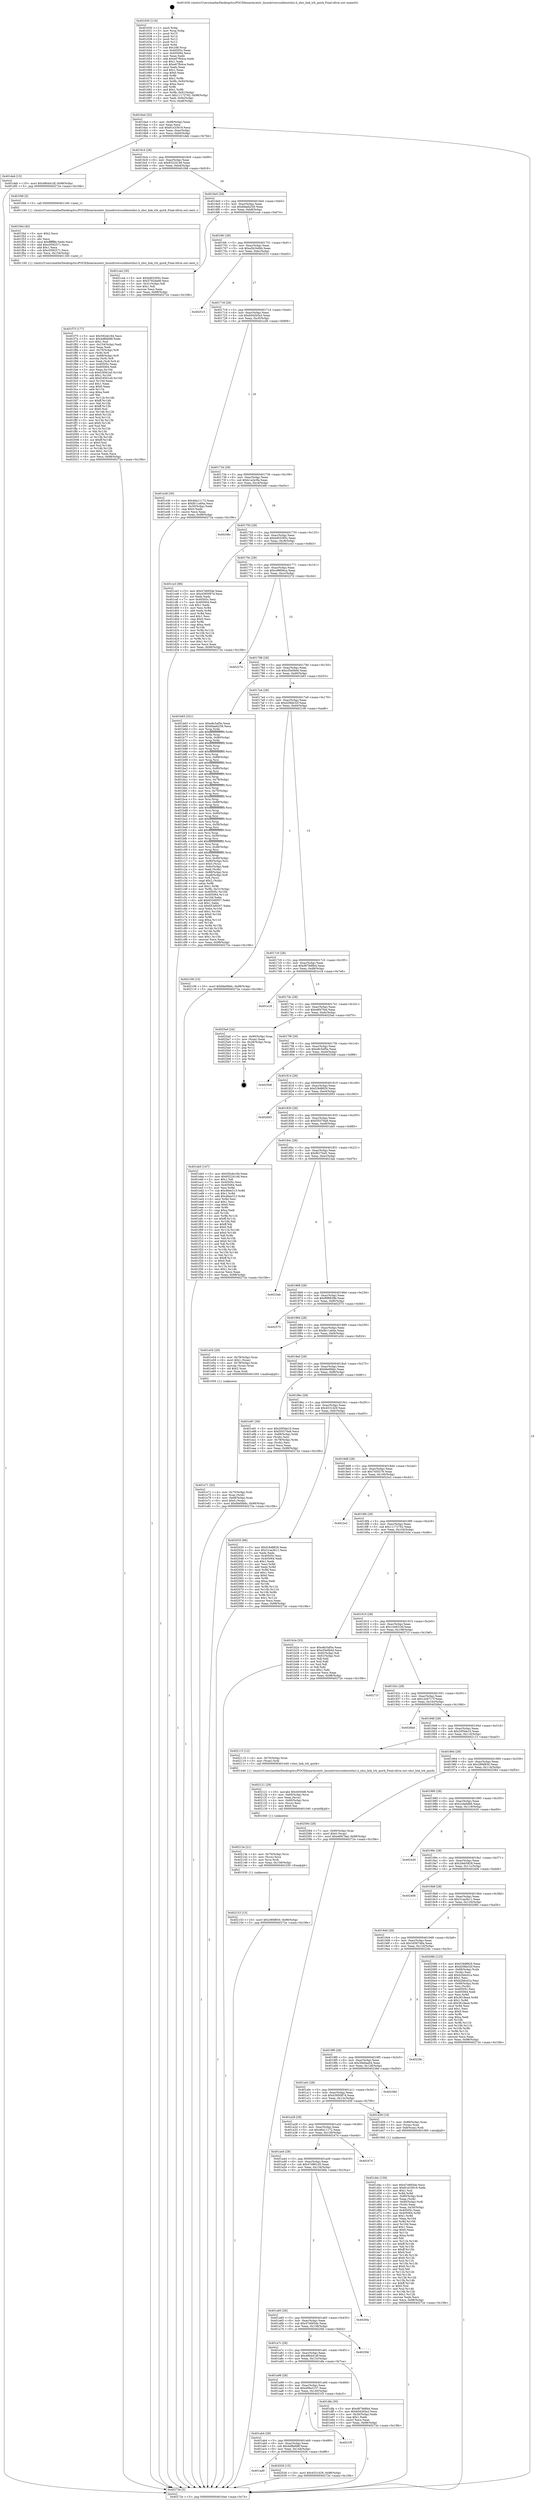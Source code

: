 digraph "0x401630" {
  label = "0x401630 (/mnt/c/Users/mathe/Desktop/tcc/POCII/binaries/extr_linuxdriversusbhostxhci.h_xhci_link_trb_quirk_Final-ollvm.out::main(0))"
  labelloc = "t"
  node[shape=record]

  Entry [label="",width=0.3,height=0.3,shape=circle,fillcolor=black,style=filled]
  "0x4016a4" [label="{
     0x4016a4 [32]\l
     | [instrs]\l
     &nbsp;&nbsp;0x4016a4 \<+6\>: mov -0x98(%rbp),%eax\l
     &nbsp;&nbsp;0x4016aa \<+2\>: mov %eax,%ecx\l
     &nbsp;&nbsp;0x4016ac \<+6\>: sub $0x81e33919,%ecx\l
     &nbsp;&nbsp;0x4016b2 \<+6\>: mov %eax,-0xac(%rbp)\l
     &nbsp;&nbsp;0x4016b8 \<+6\>: mov %ecx,-0xb0(%rbp)\l
     &nbsp;&nbsp;0x4016be \<+6\>: je 0000000000401deb \<main+0x7bb\>\l
  }"]
  "0x401deb" [label="{
     0x401deb [15]\l
     | [instrs]\l
     &nbsp;&nbsp;0x401deb \<+10\>: movl $0x486441df,-0x98(%rbp)\l
     &nbsp;&nbsp;0x401df5 \<+5\>: jmp 000000000040272e \<main+0x10fe\>\l
  }"]
  "0x4016c4" [label="{
     0x4016c4 [28]\l
     | [instrs]\l
     &nbsp;&nbsp;0x4016c4 \<+5\>: jmp 00000000004016c9 \<main+0x99\>\l
     &nbsp;&nbsp;0x4016c9 \<+6\>: mov -0xac(%rbp),%eax\l
     &nbsp;&nbsp;0x4016cf \<+5\>: sub $0x83224148,%eax\l
     &nbsp;&nbsp;0x4016d4 \<+6\>: mov %eax,-0xb4(%rbp)\l
     &nbsp;&nbsp;0x4016da \<+6\>: je 0000000000401f48 \<main+0x918\>\l
  }"]
  Exit [label="",width=0.3,height=0.3,shape=circle,fillcolor=black,style=filled,peripheries=2]
  "0x401f48" [label="{
     0x401f48 [5]\l
     | [instrs]\l
     &nbsp;&nbsp;0x401f48 \<+5\>: call 0000000000401160 \<next_i\>\l
     | [calls]\l
     &nbsp;&nbsp;0x401160 \{1\} (/mnt/c/Users/mathe/Desktop/tcc/POCII/binaries/extr_linuxdriversusbhostxhci.h_xhci_link_trb_quirk_Final-ollvm.out::next_i)\l
  }"]
  "0x4016e0" [label="{
     0x4016e0 [28]\l
     | [instrs]\l
     &nbsp;&nbsp;0x4016e0 \<+5\>: jmp 00000000004016e5 \<main+0xb5\>\l
     &nbsp;&nbsp;0x4016e5 \<+6\>: mov -0xac(%rbp),%eax\l
     &nbsp;&nbsp;0x4016eb \<+5\>: sub $0x8daeb258,%eax\l
     &nbsp;&nbsp;0x4016f0 \<+6\>: mov %eax,-0xb8(%rbp)\l
     &nbsp;&nbsp;0x4016f6 \<+6\>: je 0000000000401ca4 \<main+0x674\>\l
  }"]
  "0x402153" [label="{
     0x402153 [15]\l
     | [instrs]\l
     &nbsp;&nbsp;0x402153 \<+10\>: movl $0x29f4f650,-0x98(%rbp)\l
     &nbsp;&nbsp;0x40215d \<+5\>: jmp 000000000040272e \<main+0x10fe\>\l
  }"]
  "0x401ca4" [label="{
     0x401ca4 [30]\l
     | [instrs]\l
     &nbsp;&nbsp;0x401ca4 \<+5\>: mov $0xbd03285c,%eax\l
     &nbsp;&nbsp;0x401ca9 \<+5\>: mov $0x5792da68,%ecx\l
     &nbsp;&nbsp;0x401cae \<+3\>: mov -0x31(%rbp),%dl\l
     &nbsp;&nbsp;0x401cb1 \<+3\>: test $0x1,%dl\l
     &nbsp;&nbsp;0x401cb4 \<+3\>: cmovne %ecx,%eax\l
     &nbsp;&nbsp;0x401cb7 \<+6\>: mov %eax,-0x98(%rbp)\l
     &nbsp;&nbsp;0x401cbd \<+5\>: jmp 000000000040272e \<main+0x10fe\>\l
  }"]
  "0x4016fc" [label="{
     0x4016fc [28]\l
     | [instrs]\l
     &nbsp;&nbsp;0x4016fc \<+5\>: jmp 0000000000401701 \<main+0xd1\>\l
     &nbsp;&nbsp;0x401701 \<+6\>: mov -0xac(%rbp),%eax\l
     &nbsp;&nbsp;0x401707 \<+5\>: sub $0xa5b34484,%eax\l
     &nbsp;&nbsp;0x40170c \<+6\>: mov %eax,-0xbc(%rbp)\l
     &nbsp;&nbsp;0x401712 \<+6\>: je 0000000000402515 \<main+0xee5\>\l
  }"]
  "0x40213e" [label="{
     0x40213e [21]\l
     | [instrs]\l
     &nbsp;&nbsp;0x40213e \<+4\>: mov -0x70(%rbp),%rcx\l
     &nbsp;&nbsp;0x402142 \<+3\>: mov (%rcx),%rcx\l
     &nbsp;&nbsp;0x402145 \<+3\>: mov %rcx,%rdi\l
     &nbsp;&nbsp;0x402148 \<+6\>: mov %eax,-0x158(%rbp)\l
     &nbsp;&nbsp;0x40214e \<+5\>: call 0000000000401030 \<free@plt\>\l
     | [calls]\l
     &nbsp;&nbsp;0x401030 \{1\} (unknown)\l
  }"]
  "0x402515" [label="{
     0x402515\l
  }", style=dashed]
  "0x401718" [label="{
     0x401718 [28]\l
     | [instrs]\l
     &nbsp;&nbsp;0x401718 \<+5\>: jmp 000000000040171d \<main+0xed\>\l
     &nbsp;&nbsp;0x40171d \<+6\>: mov -0xac(%rbp),%eax\l
     &nbsp;&nbsp;0x401723 \<+5\>: sub $0xb042b5a3,%eax\l
     &nbsp;&nbsp;0x401728 \<+6\>: mov %eax,-0xc0(%rbp)\l
     &nbsp;&nbsp;0x40172e \<+6\>: je 0000000000401e36 \<main+0x806\>\l
  }"]
  "0x402121" [label="{
     0x402121 [29]\l
     | [instrs]\l
     &nbsp;&nbsp;0x402121 \<+10\>: movabs $0x4030d6,%rdi\l
     &nbsp;&nbsp;0x40212b \<+4\>: mov -0x60(%rbp),%rcx\l
     &nbsp;&nbsp;0x40212f \<+2\>: mov %eax,(%rcx)\l
     &nbsp;&nbsp;0x402131 \<+4\>: mov -0x60(%rbp),%rcx\l
     &nbsp;&nbsp;0x402135 \<+2\>: mov (%rcx),%esi\l
     &nbsp;&nbsp;0x402137 \<+2\>: mov $0x0,%al\l
     &nbsp;&nbsp;0x402139 \<+5\>: call 0000000000401040 \<printf@plt\>\l
     | [calls]\l
     &nbsp;&nbsp;0x401040 \{1\} (unknown)\l
  }"]
  "0x401e36" [label="{
     0x401e36 [30]\l
     | [instrs]\l
     &nbsp;&nbsp;0x401e36 \<+5\>: mov $0x46a11172,%eax\l
     &nbsp;&nbsp;0x401e3b \<+5\>: mov $0xfb11a64a,%ecx\l
     &nbsp;&nbsp;0x401e40 \<+3\>: mov -0x30(%rbp),%edx\l
     &nbsp;&nbsp;0x401e43 \<+3\>: cmp $0x0,%edx\l
     &nbsp;&nbsp;0x401e46 \<+3\>: cmove %ecx,%eax\l
     &nbsp;&nbsp;0x401e49 \<+6\>: mov %eax,-0x98(%rbp)\l
     &nbsp;&nbsp;0x401e4f \<+5\>: jmp 000000000040272e \<main+0x10fe\>\l
  }"]
  "0x401734" [label="{
     0x401734 [28]\l
     | [instrs]\l
     &nbsp;&nbsp;0x401734 \<+5\>: jmp 0000000000401739 \<main+0x109\>\l
     &nbsp;&nbsp;0x401739 \<+6\>: mov -0xac(%rbp),%eax\l
     &nbsp;&nbsp;0x40173f \<+5\>: sub $0xb1a2e3fa,%eax\l
     &nbsp;&nbsp;0x401744 \<+6\>: mov %eax,-0xc4(%rbp)\l
     &nbsp;&nbsp;0x40174a \<+6\>: je 000000000040248c \<main+0xe5c\>\l
  }"]
  "0x401ad0" [label="{
     0x401ad0\l
  }", style=dashed]
  "0x40248c" [label="{
     0x40248c\l
  }", style=dashed]
  "0x401750" [label="{
     0x401750 [28]\l
     | [instrs]\l
     &nbsp;&nbsp;0x401750 \<+5\>: jmp 0000000000401755 \<main+0x125\>\l
     &nbsp;&nbsp;0x401755 \<+6\>: mov -0xac(%rbp),%eax\l
     &nbsp;&nbsp;0x40175b \<+5\>: sub $0xbd03285c,%eax\l
     &nbsp;&nbsp;0x401760 \<+6\>: mov %eax,-0xc8(%rbp)\l
     &nbsp;&nbsp;0x401766 \<+6\>: je 0000000000401ce3 \<main+0x6b3\>\l
  }"]
  "0x402026" [label="{
     0x402026 [15]\l
     | [instrs]\l
     &nbsp;&nbsp;0x402026 \<+10\>: movl $0x4531d29,-0x98(%rbp)\l
     &nbsp;&nbsp;0x402030 \<+5\>: jmp 000000000040272e \<main+0x10fe\>\l
  }"]
  "0x401ce3" [label="{
     0x401ce3 [86]\l
     | [instrs]\l
     &nbsp;&nbsp;0x401ce3 \<+5\>: mov $0x47e665de,%eax\l
     &nbsp;&nbsp;0x401ce8 \<+5\>: mov $0x4395087d,%ecx\l
     &nbsp;&nbsp;0x401ced \<+2\>: xor %edx,%edx\l
     &nbsp;&nbsp;0x401cef \<+7\>: mov 0x40505c,%esi\l
     &nbsp;&nbsp;0x401cf6 \<+7\>: mov 0x405064,%edi\l
     &nbsp;&nbsp;0x401cfd \<+3\>: sub $0x1,%edx\l
     &nbsp;&nbsp;0x401d00 \<+3\>: mov %esi,%r8d\l
     &nbsp;&nbsp;0x401d03 \<+3\>: add %edx,%r8d\l
     &nbsp;&nbsp;0x401d06 \<+4\>: imul %r8d,%esi\l
     &nbsp;&nbsp;0x401d0a \<+3\>: and $0x1,%esi\l
     &nbsp;&nbsp;0x401d0d \<+3\>: cmp $0x0,%esi\l
     &nbsp;&nbsp;0x401d10 \<+4\>: sete %r9b\l
     &nbsp;&nbsp;0x401d14 \<+3\>: cmp $0xa,%edi\l
     &nbsp;&nbsp;0x401d17 \<+4\>: setl %r10b\l
     &nbsp;&nbsp;0x401d1b \<+3\>: mov %r9b,%r11b\l
     &nbsp;&nbsp;0x401d1e \<+3\>: and %r10b,%r11b\l
     &nbsp;&nbsp;0x401d21 \<+3\>: xor %r10b,%r9b\l
     &nbsp;&nbsp;0x401d24 \<+3\>: or %r9b,%r11b\l
     &nbsp;&nbsp;0x401d27 \<+4\>: test $0x1,%r11b\l
     &nbsp;&nbsp;0x401d2b \<+3\>: cmovne %ecx,%eax\l
     &nbsp;&nbsp;0x401d2e \<+6\>: mov %eax,-0x98(%rbp)\l
     &nbsp;&nbsp;0x401d34 \<+5\>: jmp 000000000040272e \<main+0x10fe\>\l
  }"]
  "0x40176c" [label="{
     0x40176c [28]\l
     | [instrs]\l
     &nbsp;&nbsp;0x40176c \<+5\>: jmp 0000000000401771 \<main+0x141\>\l
     &nbsp;&nbsp;0x401771 \<+6\>: mov -0xac(%rbp),%eax\l
     &nbsp;&nbsp;0x401777 \<+5\>: sub $0xcd9694ca,%eax\l
     &nbsp;&nbsp;0x40177c \<+6\>: mov %eax,-0xcc(%rbp)\l
     &nbsp;&nbsp;0x401782 \<+6\>: je 000000000040227d \<main+0xc4d\>\l
  }"]
  "0x401ab4" [label="{
     0x401ab4 [28]\l
     | [instrs]\l
     &nbsp;&nbsp;0x401ab4 \<+5\>: jmp 0000000000401ab9 \<main+0x489\>\l
     &nbsp;&nbsp;0x401ab9 \<+6\>: mov -0xac(%rbp),%eax\l
     &nbsp;&nbsp;0x401abf \<+5\>: sub $0x4d8bfd8f,%eax\l
     &nbsp;&nbsp;0x401ac4 \<+6\>: mov %eax,-0x144(%rbp)\l
     &nbsp;&nbsp;0x401aca \<+6\>: je 0000000000402026 \<main+0x9f6\>\l
  }"]
  "0x40227d" [label="{
     0x40227d\l
  }", style=dashed]
  "0x401788" [label="{
     0x401788 [28]\l
     | [instrs]\l
     &nbsp;&nbsp;0x401788 \<+5\>: jmp 000000000040178d \<main+0x15d\>\l
     &nbsp;&nbsp;0x40178d \<+6\>: mov -0xac(%rbp),%eax\l
     &nbsp;&nbsp;0x401793 \<+5\>: sub $0xcf3e0b0d,%eax\l
     &nbsp;&nbsp;0x401798 \<+6\>: mov %eax,-0xd0(%rbp)\l
     &nbsp;&nbsp;0x40179e \<+6\>: je 0000000000401b63 \<main+0x533\>\l
  }"]
  "0x4021f5" [label="{
     0x4021f5\l
  }", style=dashed]
  "0x401b63" [label="{
     0x401b63 [321]\l
     | [instrs]\l
     &nbsp;&nbsp;0x401b63 \<+5\>: mov $0xe8c5af5e,%eax\l
     &nbsp;&nbsp;0x401b68 \<+5\>: mov $0x8daeb258,%ecx\l
     &nbsp;&nbsp;0x401b6d \<+3\>: mov %rsp,%rdx\l
     &nbsp;&nbsp;0x401b70 \<+4\>: add $0xfffffffffffffff0,%rdx\l
     &nbsp;&nbsp;0x401b74 \<+3\>: mov %rdx,%rsp\l
     &nbsp;&nbsp;0x401b77 \<+7\>: mov %rdx,-0x90(%rbp)\l
     &nbsp;&nbsp;0x401b7e \<+3\>: mov %rsp,%rdx\l
     &nbsp;&nbsp;0x401b81 \<+4\>: add $0xfffffffffffffff0,%rdx\l
     &nbsp;&nbsp;0x401b85 \<+3\>: mov %rdx,%rsp\l
     &nbsp;&nbsp;0x401b88 \<+3\>: mov %rsp,%rsi\l
     &nbsp;&nbsp;0x401b8b \<+4\>: add $0xfffffffffffffff0,%rsi\l
     &nbsp;&nbsp;0x401b8f \<+3\>: mov %rsi,%rsp\l
     &nbsp;&nbsp;0x401b92 \<+7\>: mov %rsi,-0x88(%rbp)\l
     &nbsp;&nbsp;0x401b99 \<+3\>: mov %rsp,%rsi\l
     &nbsp;&nbsp;0x401b9c \<+4\>: add $0xfffffffffffffff0,%rsi\l
     &nbsp;&nbsp;0x401ba0 \<+3\>: mov %rsi,%rsp\l
     &nbsp;&nbsp;0x401ba3 \<+4\>: mov %rsi,-0x80(%rbp)\l
     &nbsp;&nbsp;0x401ba7 \<+3\>: mov %rsp,%rsi\l
     &nbsp;&nbsp;0x401baa \<+4\>: add $0xfffffffffffffff0,%rsi\l
     &nbsp;&nbsp;0x401bae \<+3\>: mov %rsi,%rsp\l
     &nbsp;&nbsp;0x401bb1 \<+4\>: mov %rsi,-0x78(%rbp)\l
     &nbsp;&nbsp;0x401bb5 \<+3\>: mov %rsp,%rsi\l
     &nbsp;&nbsp;0x401bb8 \<+4\>: add $0xfffffffffffffff0,%rsi\l
     &nbsp;&nbsp;0x401bbc \<+3\>: mov %rsi,%rsp\l
     &nbsp;&nbsp;0x401bbf \<+4\>: mov %rsi,-0x70(%rbp)\l
     &nbsp;&nbsp;0x401bc3 \<+3\>: mov %rsp,%rsi\l
     &nbsp;&nbsp;0x401bc6 \<+4\>: add $0xfffffffffffffff0,%rsi\l
     &nbsp;&nbsp;0x401bca \<+3\>: mov %rsi,%rsp\l
     &nbsp;&nbsp;0x401bcd \<+4\>: mov %rsi,-0x68(%rbp)\l
     &nbsp;&nbsp;0x401bd1 \<+3\>: mov %rsp,%rsi\l
     &nbsp;&nbsp;0x401bd4 \<+4\>: add $0xfffffffffffffff0,%rsi\l
     &nbsp;&nbsp;0x401bd8 \<+3\>: mov %rsi,%rsp\l
     &nbsp;&nbsp;0x401bdb \<+4\>: mov %rsi,-0x60(%rbp)\l
     &nbsp;&nbsp;0x401bdf \<+3\>: mov %rsp,%rsi\l
     &nbsp;&nbsp;0x401be2 \<+4\>: add $0xfffffffffffffff0,%rsi\l
     &nbsp;&nbsp;0x401be6 \<+3\>: mov %rsi,%rsp\l
     &nbsp;&nbsp;0x401be9 \<+4\>: mov %rsi,-0x58(%rbp)\l
     &nbsp;&nbsp;0x401bed \<+3\>: mov %rsp,%rsi\l
     &nbsp;&nbsp;0x401bf0 \<+4\>: add $0xfffffffffffffff0,%rsi\l
     &nbsp;&nbsp;0x401bf4 \<+3\>: mov %rsi,%rsp\l
     &nbsp;&nbsp;0x401bf7 \<+4\>: mov %rsi,-0x50(%rbp)\l
     &nbsp;&nbsp;0x401bfb \<+3\>: mov %rsp,%rsi\l
     &nbsp;&nbsp;0x401bfe \<+4\>: add $0xfffffffffffffff0,%rsi\l
     &nbsp;&nbsp;0x401c02 \<+3\>: mov %rsi,%rsp\l
     &nbsp;&nbsp;0x401c05 \<+4\>: mov %rsi,-0x48(%rbp)\l
     &nbsp;&nbsp;0x401c09 \<+3\>: mov %rsp,%rsi\l
     &nbsp;&nbsp;0x401c0c \<+4\>: add $0xfffffffffffffff0,%rsi\l
     &nbsp;&nbsp;0x401c10 \<+3\>: mov %rsi,%rsp\l
     &nbsp;&nbsp;0x401c13 \<+4\>: mov %rsi,-0x40(%rbp)\l
     &nbsp;&nbsp;0x401c17 \<+7\>: mov -0x90(%rbp),%rsi\l
     &nbsp;&nbsp;0x401c1e \<+6\>: movl $0x0,(%rsi)\l
     &nbsp;&nbsp;0x401c24 \<+6\>: mov -0x9c(%rbp),%edi\l
     &nbsp;&nbsp;0x401c2a \<+2\>: mov %edi,(%rdx)\l
     &nbsp;&nbsp;0x401c2c \<+7\>: mov -0x88(%rbp),%rsi\l
     &nbsp;&nbsp;0x401c33 \<+7\>: mov -0xa8(%rbp),%r8\l
     &nbsp;&nbsp;0x401c3a \<+3\>: mov %r8,(%rsi)\l
     &nbsp;&nbsp;0x401c3d \<+3\>: cmpl $0x2,(%rdx)\l
     &nbsp;&nbsp;0x401c40 \<+4\>: setne %r9b\l
     &nbsp;&nbsp;0x401c44 \<+4\>: and $0x1,%r9b\l
     &nbsp;&nbsp;0x401c48 \<+4\>: mov %r9b,-0x31(%rbp)\l
     &nbsp;&nbsp;0x401c4c \<+8\>: mov 0x40505c,%r10d\l
     &nbsp;&nbsp;0x401c54 \<+8\>: mov 0x405064,%r11d\l
     &nbsp;&nbsp;0x401c5c \<+3\>: mov %r10d,%ebx\l
     &nbsp;&nbsp;0x401c5f \<+6\>: add $0x653d0057,%ebx\l
     &nbsp;&nbsp;0x401c65 \<+3\>: sub $0x1,%ebx\l
     &nbsp;&nbsp;0x401c68 \<+6\>: sub $0x653d0057,%ebx\l
     &nbsp;&nbsp;0x401c6e \<+4\>: imul %ebx,%r10d\l
     &nbsp;&nbsp;0x401c72 \<+4\>: and $0x1,%r10d\l
     &nbsp;&nbsp;0x401c76 \<+4\>: cmp $0x0,%r10d\l
     &nbsp;&nbsp;0x401c7a \<+4\>: sete %r9b\l
     &nbsp;&nbsp;0x401c7e \<+4\>: cmp $0xa,%r11d\l
     &nbsp;&nbsp;0x401c82 \<+4\>: setl %r14b\l
     &nbsp;&nbsp;0x401c86 \<+3\>: mov %r9b,%r15b\l
     &nbsp;&nbsp;0x401c89 \<+3\>: and %r14b,%r15b\l
     &nbsp;&nbsp;0x401c8c \<+3\>: xor %r14b,%r9b\l
     &nbsp;&nbsp;0x401c8f \<+3\>: or %r9b,%r15b\l
     &nbsp;&nbsp;0x401c92 \<+4\>: test $0x1,%r15b\l
     &nbsp;&nbsp;0x401c96 \<+3\>: cmovne %ecx,%eax\l
     &nbsp;&nbsp;0x401c99 \<+6\>: mov %eax,-0x98(%rbp)\l
     &nbsp;&nbsp;0x401c9f \<+5\>: jmp 000000000040272e \<main+0x10fe\>\l
  }"]
  "0x4017a4" [label="{
     0x4017a4 [28]\l
     | [instrs]\l
     &nbsp;&nbsp;0x4017a4 \<+5\>: jmp 00000000004017a9 \<main+0x179\>\l
     &nbsp;&nbsp;0x4017a9 \<+6\>: mov -0xac(%rbp),%eax\l
     &nbsp;&nbsp;0x4017af \<+5\>: sub $0xd29bb32f,%eax\l
     &nbsp;&nbsp;0x4017b4 \<+6\>: mov %eax,-0xd4(%rbp)\l
     &nbsp;&nbsp;0x4017ba \<+6\>: je 0000000000402106 \<main+0xad6\>\l
  }"]
  "0x401f75" [label="{
     0x401f75 [177]\l
     | [instrs]\l
     &nbsp;&nbsp;0x401f75 \<+5\>: mov $0x592de184,%ecx\l
     &nbsp;&nbsp;0x401f7a \<+5\>: mov $0x4d8bfd8f,%edx\l
     &nbsp;&nbsp;0x401f7f \<+3\>: mov $0x1,%sil\l
     &nbsp;&nbsp;0x401f82 \<+6\>: mov -0x154(%rbp),%edi\l
     &nbsp;&nbsp;0x401f88 \<+3\>: imul %eax,%edi\l
     &nbsp;&nbsp;0x401f8b \<+4\>: mov -0x70(%rbp),%r8\l
     &nbsp;&nbsp;0x401f8f \<+3\>: mov (%r8),%r8\l
     &nbsp;&nbsp;0x401f92 \<+4\>: mov -0x68(%rbp),%r9\l
     &nbsp;&nbsp;0x401f96 \<+3\>: movslq (%r9),%r9\l
     &nbsp;&nbsp;0x401f99 \<+4\>: mov %edi,(%r8,%r9,4)\l
     &nbsp;&nbsp;0x401f9d \<+7\>: mov 0x40505c,%eax\l
     &nbsp;&nbsp;0x401fa4 \<+7\>: mov 0x405064,%edi\l
     &nbsp;&nbsp;0x401fab \<+3\>: mov %eax,%r10d\l
     &nbsp;&nbsp;0x401fae \<+7\>: sub $0xf18561a0,%r10d\l
     &nbsp;&nbsp;0x401fb5 \<+4\>: sub $0x1,%r10d\l
     &nbsp;&nbsp;0x401fb9 \<+7\>: add $0xf18561a0,%r10d\l
     &nbsp;&nbsp;0x401fc0 \<+4\>: imul %r10d,%eax\l
     &nbsp;&nbsp;0x401fc4 \<+3\>: and $0x1,%eax\l
     &nbsp;&nbsp;0x401fc7 \<+3\>: cmp $0x0,%eax\l
     &nbsp;&nbsp;0x401fca \<+4\>: sete %r11b\l
     &nbsp;&nbsp;0x401fce \<+3\>: cmp $0xa,%edi\l
     &nbsp;&nbsp;0x401fd1 \<+3\>: setl %bl\l
     &nbsp;&nbsp;0x401fd4 \<+3\>: mov %r11b,%r14b\l
     &nbsp;&nbsp;0x401fd7 \<+4\>: xor $0xff,%r14b\l
     &nbsp;&nbsp;0x401fdb \<+3\>: mov %bl,%r15b\l
     &nbsp;&nbsp;0x401fde \<+4\>: xor $0xff,%r15b\l
     &nbsp;&nbsp;0x401fe2 \<+4\>: xor $0x0,%sil\l
     &nbsp;&nbsp;0x401fe6 \<+3\>: mov %r14b,%r12b\l
     &nbsp;&nbsp;0x401fe9 \<+4\>: and $0x0,%r12b\l
     &nbsp;&nbsp;0x401fed \<+3\>: and %sil,%r11b\l
     &nbsp;&nbsp;0x401ff0 \<+3\>: mov %r15b,%r13b\l
     &nbsp;&nbsp;0x401ff3 \<+4\>: and $0x0,%r13b\l
     &nbsp;&nbsp;0x401ff7 \<+3\>: and %sil,%bl\l
     &nbsp;&nbsp;0x401ffa \<+3\>: or %r11b,%r12b\l
     &nbsp;&nbsp;0x401ffd \<+3\>: or %bl,%r13b\l
     &nbsp;&nbsp;0x402000 \<+3\>: xor %r13b,%r12b\l
     &nbsp;&nbsp;0x402003 \<+3\>: or %r15b,%r14b\l
     &nbsp;&nbsp;0x402006 \<+4\>: xor $0xff,%r14b\l
     &nbsp;&nbsp;0x40200a \<+4\>: or $0x0,%sil\l
     &nbsp;&nbsp;0x40200e \<+3\>: and %sil,%r14b\l
     &nbsp;&nbsp;0x402011 \<+3\>: or %r14b,%r12b\l
     &nbsp;&nbsp;0x402014 \<+4\>: test $0x1,%r12b\l
     &nbsp;&nbsp;0x402018 \<+3\>: cmovne %edx,%ecx\l
     &nbsp;&nbsp;0x40201b \<+6\>: mov %ecx,-0x98(%rbp)\l
     &nbsp;&nbsp;0x402021 \<+5\>: jmp 000000000040272e \<main+0x10fe\>\l
  }"]
  "0x402106" [label="{
     0x402106 [15]\l
     | [instrs]\l
     &nbsp;&nbsp;0x402106 \<+10\>: movl $0xfde0fddc,-0x98(%rbp)\l
     &nbsp;&nbsp;0x402110 \<+5\>: jmp 000000000040272e \<main+0x10fe\>\l
  }"]
  "0x4017c0" [label="{
     0x4017c0 [28]\l
     | [instrs]\l
     &nbsp;&nbsp;0x4017c0 \<+5\>: jmp 00000000004017c5 \<main+0x195\>\l
     &nbsp;&nbsp;0x4017c5 \<+6\>: mov -0xac(%rbp),%eax\l
     &nbsp;&nbsp;0x4017cb \<+5\>: sub $0xd879d6b4,%eax\l
     &nbsp;&nbsp;0x4017d0 \<+6\>: mov %eax,-0xd8(%rbp)\l
     &nbsp;&nbsp;0x4017d6 \<+6\>: je 0000000000401e18 \<main+0x7e8\>\l
  }"]
  "0x401f4d" [label="{
     0x401f4d [40]\l
     | [instrs]\l
     &nbsp;&nbsp;0x401f4d \<+5\>: mov $0x2,%ecx\l
     &nbsp;&nbsp;0x401f52 \<+1\>: cltd\l
     &nbsp;&nbsp;0x401f53 \<+2\>: idiv %ecx\l
     &nbsp;&nbsp;0x401f55 \<+6\>: imul $0xfffffffe,%edx,%ecx\l
     &nbsp;&nbsp;0x401f5b \<+6\>: add $0xc0592571,%ecx\l
     &nbsp;&nbsp;0x401f61 \<+3\>: add $0x1,%ecx\l
     &nbsp;&nbsp;0x401f64 \<+6\>: sub $0xc0592571,%ecx\l
     &nbsp;&nbsp;0x401f6a \<+6\>: mov %ecx,-0x154(%rbp)\l
     &nbsp;&nbsp;0x401f70 \<+5\>: call 0000000000401160 \<next_i\>\l
     | [calls]\l
     &nbsp;&nbsp;0x401160 \{1\} (/mnt/c/Users/mathe/Desktop/tcc/POCII/binaries/extr_linuxdriversusbhostxhci.h_xhci_link_trb_quirk_Final-ollvm.out::next_i)\l
  }"]
  "0x401e18" [label="{
     0x401e18\l
  }", style=dashed]
  "0x4017dc" [label="{
     0x4017dc [28]\l
     | [instrs]\l
     &nbsp;&nbsp;0x4017dc \<+5\>: jmp 00000000004017e1 \<main+0x1b1\>\l
     &nbsp;&nbsp;0x4017e1 \<+6\>: mov -0xac(%rbp),%eax\l
     &nbsp;&nbsp;0x4017e7 \<+5\>: sub $0xe6f47fad,%eax\l
     &nbsp;&nbsp;0x4017ec \<+6\>: mov %eax,-0xdc(%rbp)\l
     &nbsp;&nbsp;0x4017f2 \<+6\>: je 00000000004025a0 \<main+0xf70\>\l
  }"]
  "0x401e71" [label="{
     0x401e71 [32]\l
     | [instrs]\l
     &nbsp;&nbsp;0x401e71 \<+4\>: mov -0x70(%rbp),%rdi\l
     &nbsp;&nbsp;0x401e75 \<+3\>: mov %rax,(%rdi)\l
     &nbsp;&nbsp;0x401e78 \<+4\>: mov -0x68(%rbp),%rax\l
     &nbsp;&nbsp;0x401e7c \<+6\>: movl $0x0,(%rax)\l
     &nbsp;&nbsp;0x401e82 \<+10\>: movl $0xfde0fddc,-0x98(%rbp)\l
     &nbsp;&nbsp;0x401e8c \<+5\>: jmp 000000000040272e \<main+0x10fe\>\l
  }"]
  "0x4025a0" [label="{
     0x4025a0 [24]\l
     | [instrs]\l
     &nbsp;&nbsp;0x4025a0 \<+7\>: mov -0x90(%rbp),%rax\l
     &nbsp;&nbsp;0x4025a7 \<+2\>: mov (%rax),%eax\l
     &nbsp;&nbsp;0x4025a9 \<+4\>: lea -0x28(%rbp),%rsp\l
     &nbsp;&nbsp;0x4025ad \<+1\>: pop %rbx\l
     &nbsp;&nbsp;0x4025ae \<+2\>: pop %r12\l
     &nbsp;&nbsp;0x4025b0 \<+2\>: pop %r13\l
     &nbsp;&nbsp;0x4025b2 \<+2\>: pop %r14\l
     &nbsp;&nbsp;0x4025b4 \<+2\>: pop %r15\l
     &nbsp;&nbsp;0x4025b6 \<+1\>: pop %rbp\l
     &nbsp;&nbsp;0x4025b7 \<+1\>: ret\l
  }"]
  "0x4017f8" [label="{
     0x4017f8 [28]\l
     | [instrs]\l
     &nbsp;&nbsp;0x4017f8 \<+5\>: jmp 00000000004017fd \<main+0x1cd\>\l
     &nbsp;&nbsp;0x4017fd \<+6\>: mov -0xac(%rbp),%eax\l
     &nbsp;&nbsp;0x401803 \<+5\>: sub $0xe8c5af5e,%eax\l
     &nbsp;&nbsp;0x401808 \<+6\>: mov %eax,-0xe0(%rbp)\l
     &nbsp;&nbsp;0x40180e \<+6\>: je 00000000004025b8 \<main+0xf88\>\l
  }"]
  "0x401a98" [label="{
     0x401a98 [28]\l
     | [instrs]\l
     &nbsp;&nbsp;0x401a98 \<+5\>: jmp 0000000000401a9d \<main+0x46d\>\l
     &nbsp;&nbsp;0x401a9d \<+6\>: mov -0xac(%rbp),%eax\l
     &nbsp;&nbsp;0x401aa3 \<+5\>: sub $0x499a3157,%eax\l
     &nbsp;&nbsp;0x401aa8 \<+6\>: mov %eax,-0x140(%rbp)\l
     &nbsp;&nbsp;0x401aae \<+6\>: je 00000000004021f5 \<main+0xbc5\>\l
  }"]
  "0x4025b8" [label="{
     0x4025b8\l
  }", style=dashed]
  "0x401814" [label="{
     0x401814 [28]\l
     | [instrs]\l
     &nbsp;&nbsp;0x401814 \<+5\>: jmp 0000000000401819 \<main+0x1e9\>\l
     &nbsp;&nbsp;0x401819 \<+6\>: mov -0xac(%rbp),%eax\l
     &nbsp;&nbsp;0x40181f \<+5\>: sub $0xf18d8829,%eax\l
     &nbsp;&nbsp;0x401824 \<+6\>: mov %eax,-0xe4(%rbp)\l
     &nbsp;&nbsp;0x40182a \<+6\>: je 0000000000402693 \<main+0x1063\>\l
  }"]
  "0x401dfa" [label="{
     0x401dfa [30]\l
     | [instrs]\l
     &nbsp;&nbsp;0x401dfa \<+5\>: mov $0xd879d6b4,%eax\l
     &nbsp;&nbsp;0x401dff \<+5\>: mov $0xb042b5a3,%ecx\l
     &nbsp;&nbsp;0x401e04 \<+3\>: mov -0x30(%rbp),%edx\l
     &nbsp;&nbsp;0x401e07 \<+3\>: cmp $0x1,%edx\l
     &nbsp;&nbsp;0x401e0a \<+3\>: cmovl %ecx,%eax\l
     &nbsp;&nbsp;0x401e0d \<+6\>: mov %eax,-0x98(%rbp)\l
     &nbsp;&nbsp;0x401e13 \<+5\>: jmp 000000000040272e \<main+0x10fe\>\l
  }"]
  "0x402693" [label="{
     0x402693\l
  }", style=dashed]
  "0x401830" [label="{
     0x401830 [28]\l
     | [instrs]\l
     &nbsp;&nbsp;0x401830 \<+5\>: jmp 0000000000401835 \<main+0x205\>\l
     &nbsp;&nbsp;0x401835 \<+6\>: mov -0xac(%rbp),%eax\l
     &nbsp;&nbsp;0x40183b \<+5\>: sub $0xf30376a9,%eax\l
     &nbsp;&nbsp;0x401840 \<+6\>: mov %eax,-0xe8(%rbp)\l
     &nbsp;&nbsp;0x401846 \<+6\>: je 0000000000401eb5 \<main+0x885\>\l
  }"]
  "0x401a7c" [label="{
     0x401a7c [28]\l
     | [instrs]\l
     &nbsp;&nbsp;0x401a7c \<+5\>: jmp 0000000000401a81 \<main+0x451\>\l
     &nbsp;&nbsp;0x401a81 \<+6\>: mov -0xac(%rbp),%eax\l
     &nbsp;&nbsp;0x401a87 \<+5\>: sub $0x486441df,%eax\l
     &nbsp;&nbsp;0x401a8c \<+6\>: mov %eax,-0x13c(%rbp)\l
     &nbsp;&nbsp;0x401a92 \<+6\>: je 0000000000401dfa \<main+0x7ca\>\l
  }"]
  "0x401eb5" [label="{
     0x401eb5 [147]\l
     | [instrs]\l
     &nbsp;&nbsp;0x401eb5 \<+5\>: mov $0x592de184,%eax\l
     &nbsp;&nbsp;0x401eba \<+5\>: mov $0x83224148,%ecx\l
     &nbsp;&nbsp;0x401ebf \<+2\>: mov $0x1,%dl\l
     &nbsp;&nbsp;0x401ec1 \<+7\>: mov 0x40505c,%esi\l
     &nbsp;&nbsp;0x401ec8 \<+7\>: mov 0x405064,%edi\l
     &nbsp;&nbsp;0x401ecf \<+3\>: mov %esi,%r8d\l
     &nbsp;&nbsp;0x401ed2 \<+7\>: sub $0x46ee313,%r8d\l
     &nbsp;&nbsp;0x401ed9 \<+4\>: sub $0x1,%r8d\l
     &nbsp;&nbsp;0x401edd \<+7\>: add $0x46ee313,%r8d\l
     &nbsp;&nbsp;0x401ee4 \<+4\>: imul %r8d,%esi\l
     &nbsp;&nbsp;0x401ee8 \<+3\>: and $0x1,%esi\l
     &nbsp;&nbsp;0x401eeb \<+3\>: cmp $0x0,%esi\l
     &nbsp;&nbsp;0x401eee \<+4\>: sete %r9b\l
     &nbsp;&nbsp;0x401ef2 \<+3\>: cmp $0xa,%edi\l
     &nbsp;&nbsp;0x401ef5 \<+4\>: setl %r10b\l
     &nbsp;&nbsp;0x401ef9 \<+3\>: mov %r9b,%r11b\l
     &nbsp;&nbsp;0x401efc \<+4\>: xor $0xff,%r11b\l
     &nbsp;&nbsp;0x401f00 \<+3\>: mov %r10b,%bl\l
     &nbsp;&nbsp;0x401f03 \<+3\>: xor $0xff,%bl\l
     &nbsp;&nbsp;0x401f06 \<+3\>: xor $0x0,%dl\l
     &nbsp;&nbsp;0x401f09 \<+3\>: mov %r11b,%r14b\l
     &nbsp;&nbsp;0x401f0c \<+4\>: and $0x0,%r14b\l
     &nbsp;&nbsp;0x401f10 \<+3\>: and %dl,%r9b\l
     &nbsp;&nbsp;0x401f13 \<+3\>: mov %bl,%r15b\l
     &nbsp;&nbsp;0x401f16 \<+4\>: and $0x0,%r15b\l
     &nbsp;&nbsp;0x401f1a \<+3\>: and %dl,%r10b\l
     &nbsp;&nbsp;0x401f1d \<+3\>: or %r9b,%r14b\l
     &nbsp;&nbsp;0x401f20 \<+3\>: or %r10b,%r15b\l
     &nbsp;&nbsp;0x401f23 \<+3\>: xor %r15b,%r14b\l
     &nbsp;&nbsp;0x401f26 \<+3\>: or %bl,%r11b\l
     &nbsp;&nbsp;0x401f29 \<+4\>: xor $0xff,%r11b\l
     &nbsp;&nbsp;0x401f2d \<+3\>: or $0x0,%dl\l
     &nbsp;&nbsp;0x401f30 \<+3\>: and %dl,%r11b\l
     &nbsp;&nbsp;0x401f33 \<+3\>: or %r11b,%r14b\l
     &nbsp;&nbsp;0x401f36 \<+4\>: test $0x1,%r14b\l
     &nbsp;&nbsp;0x401f3a \<+3\>: cmovne %ecx,%eax\l
     &nbsp;&nbsp;0x401f3d \<+6\>: mov %eax,-0x98(%rbp)\l
     &nbsp;&nbsp;0x401f43 \<+5\>: jmp 000000000040272e \<main+0x10fe\>\l
  }"]
  "0x40184c" [label="{
     0x40184c [28]\l
     | [instrs]\l
     &nbsp;&nbsp;0x40184c \<+5\>: jmp 0000000000401851 \<main+0x221\>\l
     &nbsp;&nbsp;0x401851 \<+6\>: mov -0xac(%rbp),%eax\l
     &nbsp;&nbsp;0x401857 \<+5\>: sub $0xf6270af1,%eax\l
     &nbsp;&nbsp;0x40185c \<+6\>: mov %eax,-0xec(%rbp)\l
     &nbsp;&nbsp;0x401862 \<+6\>: je 00000000004023ab \<main+0xd7b\>\l
  }"]
  "0x4025fd" [label="{
     0x4025fd\l
  }", style=dashed]
  "0x4023ab" [label="{
     0x4023ab\l
  }", style=dashed]
  "0x401868" [label="{
     0x401868 [28]\l
     | [instrs]\l
     &nbsp;&nbsp;0x401868 \<+5\>: jmp 000000000040186d \<main+0x23d\>\l
     &nbsp;&nbsp;0x40186d \<+6\>: mov -0xac(%rbp),%eax\l
     &nbsp;&nbsp;0x401873 \<+5\>: sub $0xf6f9839b,%eax\l
     &nbsp;&nbsp;0x401878 \<+6\>: mov %eax,-0xf0(%rbp)\l
     &nbsp;&nbsp;0x40187e \<+6\>: je 0000000000402575 \<main+0xf45\>\l
  }"]
  "0x401a60" [label="{
     0x401a60 [28]\l
     | [instrs]\l
     &nbsp;&nbsp;0x401a60 \<+5\>: jmp 0000000000401a65 \<main+0x435\>\l
     &nbsp;&nbsp;0x401a65 \<+6\>: mov -0xac(%rbp),%eax\l
     &nbsp;&nbsp;0x401a6b \<+5\>: sub $0x47e665de,%eax\l
     &nbsp;&nbsp;0x401a70 \<+6\>: mov %eax,-0x138(%rbp)\l
     &nbsp;&nbsp;0x401a76 \<+6\>: je 00000000004025fd \<main+0xfcd\>\l
  }"]
  "0x402575" [label="{
     0x402575\l
  }", style=dashed]
  "0x401884" [label="{
     0x401884 [28]\l
     | [instrs]\l
     &nbsp;&nbsp;0x401884 \<+5\>: jmp 0000000000401889 \<main+0x259\>\l
     &nbsp;&nbsp;0x401889 \<+6\>: mov -0xac(%rbp),%eax\l
     &nbsp;&nbsp;0x40188f \<+5\>: sub $0xfb11a64a,%eax\l
     &nbsp;&nbsp;0x401894 \<+6\>: mov %eax,-0xf4(%rbp)\l
     &nbsp;&nbsp;0x40189a \<+6\>: je 0000000000401e54 \<main+0x824\>\l
  }"]
  "0x4026fa" [label="{
     0x4026fa\l
  }", style=dashed]
  "0x401e54" [label="{
     0x401e54 [29]\l
     | [instrs]\l
     &nbsp;&nbsp;0x401e54 \<+4\>: mov -0x78(%rbp),%rax\l
     &nbsp;&nbsp;0x401e58 \<+6\>: movl $0x1,(%rax)\l
     &nbsp;&nbsp;0x401e5e \<+4\>: mov -0x78(%rbp),%rax\l
     &nbsp;&nbsp;0x401e62 \<+3\>: movslq (%rax),%rax\l
     &nbsp;&nbsp;0x401e65 \<+4\>: shl $0x2,%rax\l
     &nbsp;&nbsp;0x401e69 \<+3\>: mov %rax,%rdi\l
     &nbsp;&nbsp;0x401e6c \<+5\>: call 0000000000401050 \<malloc@plt\>\l
     | [calls]\l
     &nbsp;&nbsp;0x401050 \{1\} (unknown)\l
  }"]
  "0x4018a0" [label="{
     0x4018a0 [28]\l
     | [instrs]\l
     &nbsp;&nbsp;0x4018a0 \<+5\>: jmp 00000000004018a5 \<main+0x275\>\l
     &nbsp;&nbsp;0x4018a5 \<+6\>: mov -0xac(%rbp),%eax\l
     &nbsp;&nbsp;0x4018ab \<+5\>: sub $0xfde0fddc,%eax\l
     &nbsp;&nbsp;0x4018b0 \<+6\>: mov %eax,-0xf8(%rbp)\l
     &nbsp;&nbsp;0x4018b6 \<+6\>: je 0000000000401e91 \<main+0x861\>\l
  }"]
  "0x401a44" [label="{
     0x401a44 [28]\l
     | [instrs]\l
     &nbsp;&nbsp;0x401a44 \<+5\>: jmp 0000000000401a49 \<main+0x419\>\l
     &nbsp;&nbsp;0x401a49 \<+6\>: mov -0xac(%rbp),%eax\l
     &nbsp;&nbsp;0x401a4f \<+5\>: sub $0x47d861d5,%eax\l
     &nbsp;&nbsp;0x401a54 \<+6\>: mov %eax,-0x134(%rbp)\l
     &nbsp;&nbsp;0x401a5a \<+6\>: je 00000000004026fa \<main+0x10ca\>\l
  }"]
  "0x401e91" [label="{
     0x401e91 [36]\l
     | [instrs]\l
     &nbsp;&nbsp;0x401e91 \<+5\>: mov $0x20f3de10,%eax\l
     &nbsp;&nbsp;0x401e96 \<+5\>: mov $0xf30376a9,%ecx\l
     &nbsp;&nbsp;0x401e9b \<+4\>: mov -0x68(%rbp),%rdx\l
     &nbsp;&nbsp;0x401e9f \<+2\>: mov (%rdx),%esi\l
     &nbsp;&nbsp;0x401ea1 \<+4\>: mov -0x78(%rbp),%rdx\l
     &nbsp;&nbsp;0x401ea5 \<+2\>: cmp (%rdx),%esi\l
     &nbsp;&nbsp;0x401ea7 \<+3\>: cmovl %ecx,%eax\l
     &nbsp;&nbsp;0x401eaa \<+6\>: mov %eax,-0x98(%rbp)\l
     &nbsp;&nbsp;0x401eb0 \<+5\>: jmp 000000000040272e \<main+0x10fe\>\l
  }"]
  "0x4018bc" [label="{
     0x4018bc [28]\l
     | [instrs]\l
     &nbsp;&nbsp;0x4018bc \<+5\>: jmp 00000000004018c1 \<main+0x291\>\l
     &nbsp;&nbsp;0x4018c1 \<+6\>: mov -0xac(%rbp),%eax\l
     &nbsp;&nbsp;0x4018c7 \<+5\>: sub $0x4531d29,%eax\l
     &nbsp;&nbsp;0x4018cc \<+6\>: mov %eax,-0xfc(%rbp)\l
     &nbsp;&nbsp;0x4018d2 \<+6\>: je 0000000000402035 \<main+0xa05\>\l
  }"]
  "0x40247d" [label="{
     0x40247d\l
  }", style=dashed]
  "0x402035" [label="{
     0x402035 [86]\l
     | [instrs]\l
     &nbsp;&nbsp;0x402035 \<+5\>: mov $0xf18d8829,%eax\l
     &nbsp;&nbsp;0x40203a \<+5\>: mov $0x31aa3b11,%ecx\l
     &nbsp;&nbsp;0x40203f \<+2\>: xor %edx,%edx\l
     &nbsp;&nbsp;0x402041 \<+7\>: mov 0x40505c,%esi\l
     &nbsp;&nbsp;0x402048 \<+7\>: mov 0x405064,%edi\l
     &nbsp;&nbsp;0x40204f \<+3\>: sub $0x1,%edx\l
     &nbsp;&nbsp;0x402052 \<+3\>: mov %esi,%r8d\l
     &nbsp;&nbsp;0x402055 \<+3\>: add %edx,%r8d\l
     &nbsp;&nbsp;0x402058 \<+4\>: imul %r8d,%esi\l
     &nbsp;&nbsp;0x40205c \<+3\>: and $0x1,%esi\l
     &nbsp;&nbsp;0x40205f \<+3\>: cmp $0x0,%esi\l
     &nbsp;&nbsp;0x402062 \<+4\>: sete %r9b\l
     &nbsp;&nbsp;0x402066 \<+3\>: cmp $0xa,%edi\l
     &nbsp;&nbsp;0x402069 \<+4\>: setl %r10b\l
     &nbsp;&nbsp;0x40206d \<+3\>: mov %r9b,%r11b\l
     &nbsp;&nbsp;0x402070 \<+3\>: and %r10b,%r11b\l
     &nbsp;&nbsp;0x402073 \<+3\>: xor %r10b,%r9b\l
     &nbsp;&nbsp;0x402076 \<+3\>: or %r9b,%r11b\l
     &nbsp;&nbsp;0x402079 \<+4\>: test $0x1,%r11b\l
     &nbsp;&nbsp;0x40207d \<+3\>: cmovne %ecx,%eax\l
     &nbsp;&nbsp;0x402080 \<+6\>: mov %eax,-0x98(%rbp)\l
     &nbsp;&nbsp;0x402086 \<+5\>: jmp 000000000040272e \<main+0x10fe\>\l
  }"]
  "0x4018d8" [label="{
     0x4018d8 [28]\l
     | [instrs]\l
     &nbsp;&nbsp;0x4018d8 \<+5\>: jmp 00000000004018dd \<main+0x2ad\>\l
     &nbsp;&nbsp;0x4018dd \<+6\>: mov -0xac(%rbp),%eax\l
     &nbsp;&nbsp;0x4018e3 \<+5\>: sub $0x7450276,%eax\l
     &nbsp;&nbsp;0x4018e8 \<+6\>: mov %eax,-0x100(%rbp)\l
     &nbsp;&nbsp;0x4018ee \<+6\>: je 00000000004022e2 \<main+0xcb2\>\l
  }"]
  "0x401d4c" [label="{
     0x401d4c [159]\l
     | [instrs]\l
     &nbsp;&nbsp;0x401d4c \<+5\>: mov $0x47e665de,%ecx\l
     &nbsp;&nbsp;0x401d51 \<+5\>: mov $0x81e33919,%edx\l
     &nbsp;&nbsp;0x401d56 \<+3\>: mov $0x1,%sil\l
     &nbsp;&nbsp;0x401d59 \<+3\>: xor %r8d,%r8d\l
     &nbsp;&nbsp;0x401d5c \<+4\>: mov -0x80(%rbp),%rdi\l
     &nbsp;&nbsp;0x401d60 \<+2\>: mov %eax,(%rdi)\l
     &nbsp;&nbsp;0x401d62 \<+4\>: mov -0x80(%rbp),%rdi\l
     &nbsp;&nbsp;0x401d66 \<+2\>: mov (%rdi),%eax\l
     &nbsp;&nbsp;0x401d68 \<+3\>: mov %eax,-0x30(%rbp)\l
     &nbsp;&nbsp;0x401d6b \<+7\>: mov 0x40505c,%eax\l
     &nbsp;&nbsp;0x401d72 \<+8\>: mov 0x405064,%r9d\l
     &nbsp;&nbsp;0x401d7a \<+4\>: sub $0x1,%r8d\l
     &nbsp;&nbsp;0x401d7e \<+3\>: mov %eax,%r10d\l
     &nbsp;&nbsp;0x401d81 \<+3\>: add %r8d,%r10d\l
     &nbsp;&nbsp;0x401d84 \<+4\>: imul %r10d,%eax\l
     &nbsp;&nbsp;0x401d88 \<+3\>: and $0x1,%eax\l
     &nbsp;&nbsp;0x401d8b \<+3\>: cmp $0x0,%eax\l
     &nbsp;&nbsp;0x401d8e \<+4\>: sete %r11b\l
     &nbsp;&nbsp;0x401d92 \<+4\>: cmp $0xa,%r9d\l
     &nbsp;&nbsp;0x401d96 \<+3\>: setl %bl\l
     &nbsp;&nbsp;0x401d99 \<+3\>: mov %r11b,%r14b\l
     &nbsp;&nbsp;0x401d9c \<+4\>: xor $0xff,%r14b\l
     &nbsp;&nbsp;0x401da0 \<+3\>: mov %bl,%r15b\l
     &nbsp;&nbsp;0x401da3 \<+4\>: xor $0xff,%r15b\l
     &nbsp;&nbsp;0x401da7 \<+4\>: xor $0x0,%sil\l
     &nbsp;&nbsp;0x401dab \<+3\>: mov %r14b,%r12b\l
     &nbsp;&nbsp;0x401dae \<+4\>: and $0x0,%r12b\l
     &nbsp;&nbsp;0x401db2 \<+3\>: and %sil,%r11b\l
     &nbsp;&nbsp;0x401db5 \<+3\>: mov %r15b,%r13b\l
     &nbsp;&nbsp;0x401db8 \<+4\>: and $0x0,%r13b\l
     &nbsp;&nbsp;0x401dbc \<+3\>: and %sil,%bl\l
     &nbsp;&nbsp;0x401dbf \<+3\>: or %r11b,%r12b\l
     &nbsp;&nbsp;0x401dc2 \<+3\>: or %bl,%r13b\l
     &nbsp;&nbsp;0x401dc5 \<+3\>: xor %r13b,%r12b\l
     &nbsp;&nbsp;0x401dc8 \<+3\>: or %r15b,%r14b\l
     &nbsp;&nbsp;0x401dcb \<+4\>: xor $0xff,%r14b\l
     &nbsp;&nbsp;0x401dcf \<+4\>: or $0x0,%sil\l
     &nbsp;&nbsp;0x401dd3 \<+3\>: and %sil,%r14b\l
     &nbsp;&nbsp;0x401dd6 \<+3\>: or %r14b,%r12b\l
     &nbsp;&nbsp;0x401dd9 \<+4\>: test $0x1,%r12b\l
     &nbsp;&nbsp;0x401ddd \<+3\>: cmovne %edx,%ecx\l
     &nbsp;&nbsp;0x401de0 \<+6\>: mov %ecx,-0x98(%rbp)\l
     &nbsp;&nbsp;0x401de6 \<+5\>: jmp 000000000040272e \<main+0x10fe\>\l
  }"]
  "0x4022e2" [label="{
     0x4022e2\l
  }", style=dashed]
  "0x4018f4" [label="{
     0x4018f4 [28]\l
     | [instrs]\l
     &nbsp;&nbsp;0x4018f4 \<+5\>: jmp 00000000004018f9 \<main+0x2c9\>\l
     &nbsp;&nbsp;0x4018f9 \<+6\>: mov -0xac(%rbp),%eax\l
     &nbsp;&nbsp;0x4018ff \<+5\>: sub $0x11172762,%eax\l
     &nbsp;&nbsp;0x401904 \<+6\>: mov %eax,-0x104(%rbp)\l
     &nbsp;&nbsp;0x40190a \<+6\>: je 0000000000401b2e \<main+0x4fe\>\l
  }"]
  "0x401a28" [label="{
     0x401a28 [28]\l
     | [instrs]\l
     &nbsp;&nbsp;0x401a28 \<+5\>: jmp 0000000000401a2d \<main+0x3fd\>\l
     &nbsp;&nbsp;0x401a2d \<+6\>: mov -0xac(%rbp),%eax\l
     &nbsp;&nbsp;0x401a33 \<+5\>: sub $0x46a11172,%eax\l
     &nbsp;&nbsp;0x401a38 \<+6\>: mov %eax,-0x130(%rbp)\l
     &nbsp;&nbsp;0x401a3e \<+6\>: je 000000000040247d \<main+0xe4d\>\l
  }"]
  "0x401b2e" [label="{
     0x401b2e [53]\l
     | [instrs]\l
     &nbsp;&nbsp;0x401b2e \<+5\>: mov $0xe8c5af5e,%eax\l
     &nbsp;&nbsp;0x401b33 \<+5\>: mov $0xcf3e0b0d,%ecx\l
     &nbsp;&nbsp;0x401b38 \<+6\>: mov -0x92(%rbp),%dl\l
     &nbsp;&nbsp;0x401b3e \<+7\>: mov -0x91(%rbp),%sil\l
     &nbsp;&nbsp;0x401b45 \<+3\>: mov %dl,%dil\l
     &nbsp;&nbsp;0x401b48 \<+3\>: and %sil,%dil\l
     &nbsp;&nbsp;0x401b4b \<+3\>: xor %sil,%dl\l
     &nbsp;&nbsp;0x401b4e \<+3\>: or %dl,%dil\l
     &nbsp;&nbsp;0x401b51 \<+4\>: test $0x1,%dil\l
     &nbsp;&nbsp;0x401b55 \<+3\>: cmovne %ecx,%eax\l
     &nbsp;&nbsp;0x401b58 \<+6\>: mov %eax,-0x98(%rbp)\l
     &nbsp;&nbsp;0x401b5e \<+5\>: jmp 000000000040272e \<main+0x10fe\>\l
  }"]
  "0x401910" [label="{
     0x401910 [28]\l
     | [instrs]\l
     &nbsp;&nbsp;0x401910 \<+5\>: jmp 0000000000401915 \<main+0x2e5\>\l
     &nbsp;&nbsp;0x401915 \<+6\>: mov -0xac(%rbp),%eax\l
     &nbsp;&nbsp;0x40191b \<+5\>: sub $0x144931bf,%eax\l
     &nbsp;&nbsp;0x401920 \<+6\>: mov %eax,-0x108(%rbp)\l
     &nbsp;&nbsp;0x401926 \<+6\>: je 000000000040271f \<main+0x10ef\>\l
  }"]
  "0x40272e" [label="{
     0x40272e [5]\l
     | [instrs]\l
     &nbsp;&nbsp;0x40272e \<+5\>: jmp 00000000004016a4 \<main+0x74\>\l
  }"]
  "0x401630" [label="{
     0x401630 [116]\l
     | [instrs]\l
     &nbsp;&nbsp;0x401630 \<+1\>: push %rbp\l
     &nbsp;&nbsp;0x401631 \<+3\>: mov %rsp,%rbp\l
     &nbsp;&nbsp;0x401634 \<+2\>: push %r15\l
     &nbsp;&nbsp;0x401636 \<+2\>: push %r14\l
     &nbsp;&nbsp;0x401638 \<+2\>: push %r13\l
     &nbsp;&nbsp;0x40163a \<+2\>: push %r12\l
     &nbsp;&nbsp;0x40163c \<+1\>: push %rbx\l
     &nbsp;&nbsp;0x40163d \<+7\>: sub $0x168,%rsp\l
     &nbsp;&nbsp;0x401644 \<+7\>: mov 0x40505c,%eax\l
     &nbsp;&nbsp;0x40164b \<+7\>: mov 0x405064,%ecx\l
     &nbsp;&nbsp;0x401652 \<+2\>: mov %eax,%edx\l
     &nbsp;&nbsp;0x401654 \<+6\>: add $0xe67fb4ca,%edx\l
     &nbsp;&nbsp;0x40165a \<+3\>: sub $0x1,%edx\l
     &nbsp;&nbsp;0x40165d \<+6\>: sub $0xe67fb4ca,%edx\l
     &nbsp;&nbsp;0x401663 \<+3\>: imul %edx,%eax\l
     &nbsp;&nbsp;0x401666 \<+3\>: and $0x1,%eax\l
     &nbsp;&nbsp;0x401669 \<+3\>: cmp $0x0,%eax\l
     &nbsp;&nbsp;0x40166c \<+4\>: sete %r8b\l
     &nbsp;&nbsp;0x401670 \<+4\>: and $0x1,%r8b\l
     &nbsp;&nbsp;0x401674 \<+7\>: mov %r8b,-0x92(%rbp)\l
     &nbsp;&nbsp;0x40167b \<+3\>: cmp $0xa,%ecx\l
     &nbsp;&nbsp;0x40167e \<+4\>: setl %r8b\l
     &nbsp;&nbsp;0x401682 \<+4\>: and $0x1,%r8b\l
     &nbsp;&nbsp;0x401686 \<+7\>: mov %r8b,-0x91(%rbp)\l
     &nbsp;&nbsp;0x40168d \<+10\>: movl $0x11172762,-0x98(%rbp)\l
     &nbsp;&nbsp;0x401697 \<+6\>: mov %edi,-0x9c(%rbp)\l
     &nbsp;&nbsp;0x40169d \<+7\>: mov %rsi,-0xa8(%rbp)\l
  }"]
  "0x401d39" [label="{
     0x401d39 [19]\l
     | [instrs]\l
     &nbsp;&nbsp;0x401d39 \<+7\>: mov -0x88(%rbp),%rax\l
     &nbsp;&nbsp;0x401d40 \<+3\>: mov (%rax),%rax\l
     &nbsp;&nbsp;0x401d43 \<+4\>: mov 0x8(%rax),%rdi\l
     &nbsp;&nbsp;0x401d47 \<+5\>: call 0000000000401060 \<atoi@plt\>\l
     | [calls]\l
     &nbsp;&nbsp;0x401060 \{1\} (unknown)\l
  }"]
  "0x401a0c" [label="{
     0x401a0c [28]\l
     | [instrs]\l
     &nbsp;&nbsp;0x401a0c \<+5\>: jmp 0000000000401a11 \<main+0x3e1\>\l
     &nbsp;&nbsp;0x401a11 \<+6\>: mov -0xac(%rbp),%eax\l
     &nbsp;&nbsp;0x401a17 \<+5\>: sub $0x4395087d,%eax\l
     &nbsp;&nbsp;0x401a1c \<+6\>: mov %eax,-0x12c(%rbp)\l
     &nbsp;&nbsp;0x401a22 \<+6\>: je 0000000000401d39 \<main+0x709\>\l
  }"]
  "0x40271f" [label="{
     0x40271f\l
  }", style=dashed]
  "0x40192c" [label="{
     0x40192c [28]\l
     | [instrs]\l
     &nbsp;&nbsp;0x40192c \<+5\>: jmp 0000000000401931 \<main+0x301\>\l
     &nbsp;&nbsp;0x401931 \<+6\>: mov -0xac(%rbp),%eax\l
     &nbsp;&nbsp;0x401937 \<+5\>: sub $0x1dc6717f,%eax\l
     &nbsp;&nbsp;0x40193c \<+6\>: mov %eax,-0x10c(%rbp)\l
     &nbsp;&nbsp;0x401942 \<+6\>: je 00000000004026bd \<main+0x108d\>\l
  }"]
  "0x40238d" [label="{
     0x40238d\l
  }", style=dashed]
  "0x4026bd" [label="{
     0x4026bd\l
  }", style=dashed]
  "0x401948" [label="{
     0x401948 [28]\l
     | [instrs]\l
     &nbsp;&nbsp;0x401948 \<+5\>: jmp 000000000040194d \<main+0x31d\>\l
     &nbsp;&nbsp;0x40194d \<+6\>: mov -0xac(%rbp),%eax\l
     &nbsp;&nbsp;0x401953 \<+5\>: sub $0x20f3de10,%eax\l
     &nbsp;&nbsp;0x401958 \<+6\>: mov %eax,-0x110(%rbp)\l
     &nbsp;&nbsp;0x40195e \<+6\>: je 0000000000402115 \<main+0xae5\>\l
  }"]
  "0x4019f0" [label="{
     0x4019f0 [28]\l
     | [instrs]\l
     &nbsp;&nbsp;0x4019f0 \<+5\>: jmp 00000000004019f5 \<main+0x3c5\>\l
     &nbsp;&nbsp;0x4019f5 \<+6\>: mov -0xac(%rbp),%eax\l
     &nbsp;&nbsp;0x4019fb \<+5\>: sub $0x39e6aa04,%eax\l
     &nbsp;&nbsp;0x401a00 \<+6\>: mov %eax,-0x128(%rbp)\l
     &nbsp;&nbsp;0x401a06 \<+6\>: je 000000000040238d \<main+0xd5d\>\l
  }"]
  "0x402115" [label="{
     0x402115 [12]\l
     | [instrs]\l
     &nbsp;&nbsp;0x402115 \<+4\>: mov -0x70(%rbp),%rax\l
     &nbsp;&nbsp;0x402119 \<+3\>: mov (%rax),%rdi\l
     &nbsp;&nbsp;0x40211c \<+5\>: call 0000000000401440 \<xhci_link_trb_quirk\>\l
     | [calls]\l
     &nbsp;&nbsp;0x401440 \{1\} (/mnt/c/Users/mathe/Desktop/tcc/POCII/binaries/extr_linuxdriversusbhostxhci.h_xhci_link_trb_quirk_Final-ollvm.out::xhci_link_trb_quirk)\l
  }"]
  "0x401964" [label="{
     0x401964 [28]\l
     | [instrs]\l
     &nbsp;&nbsp;0x401964 \<+5\>: jmp 0000000000401969 \<main+0x339\>\l
     &nbsp;&nbsp;0x401969 \<+6\>: mov -0xac(%rbp),%eax\l
     &nbsp;&nbsp;0x40196f \<+5\>: sub $0x29f4f650,%eax\l
     &nbsp;&nbsp;0x401974 \<+6\>: mov %eax,-0x114(%rbp)\l
     &nbsp;&nbsp;0x40197a \<+6\>: je 0000000000402584 \<main+0xf54\>\l
  }"]
  "0x40228c" [label="{
     0x40228c\l
  }", style=dashed]
  "0x402584" [label="{
     0x402584 [28]\l
     | [instrs]\l
     &nbsp;&nbsp;0x402584 \<+7\>: mov -0x90(%rbp),%rax\l
     &nbsp;&nbsp;0x40258b \<+6\>: movl $0x0,(%rax)\l
     &nbsp;&nbsp;0x402591 \<+10\>: movl $0xe6f47fad,-0x98(%rbp)\l
     &nbsp;&nbsp;0x40259b \<+5\>: jmp 000000000040272e \<main+0x10fe\>\l
  }"]
  "0x401980" [label="{
     0x401980 [28]\l
     | [instrs]\l
     &nbsp;&nbsp;0x401980 \<+5\>: jmp 0000000000401985 \<main+0x355\>\l
     &nbsp;&nbsp;0x401985 \<+6\>: mov -0xac(%rbp),%eax\l
     &nbsp;&nbsp;0x40198b \<+5\>: sub $0x2cda6db6,%eax\l
     &nbsp;&nbsp;0x401990 \<+6\>: mov %eax,-0x118(%rbp)\l
     &nbsp;&nbsp;0x401996 \<+6\>: je 0000000000402430 \<main+0xe00\>\l
  }"]
  "0x4019d4" [label="{
     0x4019d4 [28]\l
     | [instrs]\l
     &nbsp;&nbsp;0x4019d4 \<+5\>: jmp 00000000004019d9 \<main+0x3a9\>\l
     &nbsp;&nbsp;0x4019d9 \<+6\>: mov -0xac(%rbp),%eax\l
     &nbsp;&nbsp;0x4019df \<+5\>: sub $0x3456748a,%eax\l
     &nbsp;&nbsp;0x4019e4 \<+6\>: mov %eax,-0x124(%rbp)\l
     &nbsp;&nbsp;0x4019ea \<+6\>: je 000000000040228c \<main+0xc5c\>\l
  }"]
  "0x402430" [label="{
     0x402430\l
  }", style=dashed]
  "0x40199c" [label="{
     0x40199c [28]\l
     | [instrs]\l
     &nbsp;&nbsp;0x40199c \<+5\>: jmp 00000000004019a1 \<main+0x371\>\l
     &nbsp;&nbsp;0x4019a1 \<+6\>: mov -0xac(%rbp),%eax\l
     &nbsp;&nbsp;0x4019a7 \<+5\>: sub $0x2deb5828,%eax\l
     &nbsp;&nbsp;0x4019ac \<+6\>: mov %eax,-0x11c(%rbp)\l
     &nbsp;&nbsp;0x4019b2 \<+6\>: je 0000000000402406 \<main+0xdd6\>\l
  }"]
  "0x40208b" [label="{
     0x40208b [123]\l
     | [instrs]\l
     &nbsp;&nbsp;0x40208b \<+5\>: mov $0xf18d8829,%eax\l
     &nbsp;&nbsp;0x402090 \<+5\>: mov $0xd29bb32f,%ecx\l
     &nbsp;&nbsp;0x402095 \<+4\>: mov -0x68(%rbp),%rdx\l
     &nbsp;&nbsp;0x402099 \<+2\>: mov (%rdx),%esi\l
     &nbsp;&nbsp;0x40209b \<+6\>: add $0xb2bdcd1a,%esi\l
     &nbsp;&nbsp;0x4020a1 \<+3\>: add $0x1,%esi\l
     &nbsp;&nbsp;0x4020a4 \<+6\>: sub $0xb2bdcd1a,%esi\l
     &nbsp;&nbsp;0x4020aa \<+4\>: mov -0x68(%rbp),%rdx\l
     &nbsp;&nbsp;0x4020ae \<+2\>: mov %esi,(%rdx)\l
     &nbsp;&nbsp;0x4020b0 \<+7\>: mov 0x40505c,%esi\l
     &nbsp;&nbsp;0x4020b7 \<+7\>: mov 0x405064,%edi\l
     &nbsp;&nbsp;0x4020be \<+3\>: mov %esi,%r8d\l
     &nbsp;&nbsp;0x4020c1 \<+7\>: add $0x3618ea4,%r8d\l
     &nbsp;&nbsp;0x4020c8 \<+4\>: sub $0x1,%r8d\l
     &nbsp;&nbsp;0x4020cc \<+7\>: sub $0x3618ea4,%r8d\l
     &nbsp;&nbsp;0x4020d3 \<+4\>: imul %r8d,%esi\l
     &nbsp;&nbsp;0x4020d7 \<+3\>: and $0x1,%esi\l
     &nbsp;&nbsp;0x4020da \<+3\>: cmp $0x0,%esi\l
     &nbsp;&nbsp;0x4020dd \<+4\>: sete %r9b\l
     &nbsp;&nbsp;0x4020e1 \<+3\>: cmp $0xa,%edi\l
     &nbsp;&nbsp;0x4020e4 \<+4\>: setl %r10b\l
     &nbsp;&nbsp;0x4020e8 \<+3\>: mov %r9b,%r11b\l
     &nbsp;&nbsp;0x4020eb \<+3\>: and %r10b,%r11b\l
     &nbsp;&nbsp;0x4020ee \<+3\>: xor %r10b,%r9b\l
     &nbsp;&nbsp;0x4020f1 \<+3\>: or %r9b,%r11b\l
     &nbsp;&nbsp;0x4020f4 \<+4\>: test $0x1,%r11b\l
     &nbsp;&nbsp;0x4020f8 \<+3\>: cmovne %ecx,%eax\l
     &nbsp;&nbsp;0x4020fb \<+6\>: mov %eax,-0x98(%rbp)\l
     &nbsp;&nbsp;0x402101 \<+5\>: jmp 000000000040272e \<main+0x10fe\>\l
  }"]
  "0x402406" [label="{
     0x402406\l
  }", style=dashed]
  "0x4019b8" [label="{
     0x4019b8 [28]\l
     | [instrs]\l
     &nbsp;&nbsp;0x4019b8 \<+5\>: jmp 00000000004019bd \<main+0x38d\>\l
     &nbsp;&nbsp;0x4019bd \<+6\>: mov -0xac(%rbp),%eax\l
     &nbsp;&nbsp;0x4019c3 \<+5\>: sub $0x31aa3b11,%eax\l
     &nbsp;&nbsp;0x4019c8 \<+6\>: mov %eax,-0x120(%rbp)\l
     &nbsp;&nbsp;0x4019ce \<+6\>: je 000000000040208b \<main+0xa5b\>\l
  }"]
  Entry -> "0x401630" [label=" 1"]
  "0x4016a4" -> "0x401deb" [label=" 1"]
  "0x4016a4" -> "0x4016c4" [label=" 19"]
  "0x4025a0" -> Exit [label=" 1"]
  "0x4016c4" -> "0x401f48" [label=" 1"]
  "0x4016c4" -> "0x4016e0" [label=" 18"]
  "0x402584" -> "0x40272e" [label=" 1"]
  "0x4016e0" -> "0x401ca4" [label=" 1"]
  "0x4016e0" -> "0x4016fc" [label=" 17"]
  "0x402153" -> "0x40272e" [label=" 1"]
  "0x4016fc" -> "0x402515" [label=" 0"]
  "0x4016fc" -> "0x401718" [label=" 17"]
  "0x40213e" -> "0x402153" [label=" 1"]
  "0x401718" -> "0x401e36" [label=" 1"]
  "0x401718" -> "0x401734" [label=" 16"]
  "0x402121" -> "0x40213e" [label=" 1"]
  "0x401734" -> "0x40248c" [label=" 0"]
  "0x401734" -> "0x401750" [label=" 16"]
  "0x402115" -> "0x402121" [label=" 1"]
  "0x401750" -> "0x401ce3" [label=" 1"]
  "0x401750" -> "0x40176c" [label=" 15"]
  "0x402106" -> "0x40272e" [label=" 1"]
  "0x40176c" -> "0x40227d" [label=" 0"]
  "0x40176c" -> "0x401788" [label=" 15"]
  "0x402035" -> "0x40272e" [label=" 1"]
  "0x401788" -> "0x401b63" [label=" 1"]
  "0x401788" -> "0x4017a4" [label=" 14"]
  "0x402026" -> "0x40272e" [label=" 1"]
  "0x4017a4" -> "0x402106" [label=" 1"]
  "0x4017a4" -> "0x4017c0" [label=" 13"]
  "0x401ab4" -> "0x402026" [label=" 1"]
  "0x4017c0" -> "0x401e18" [label=" 0"]
  "0x4017c0" -> "0x4017dc" [label=" 13"]
  "0x40208b" -> "0x40272e" [label=" 1"]
  "0x4017dc" -> "0x4025a0" [label=" 1"]
  "0x4017dc" -> "0x4017f8" [label=" 12"]
  "0x401a98" -> "0x401ab4" [label=" 1"]
  "0x4017f8" -> "0x4025b8" [label=" 0"]
  "0x4017f8" -> "0x401814" [label=" 12"]
  "0x401a98" -> "0x4021f5" [label=" 0"]
  "0x401814" -> "0x402693" [label=" 0"]
  "0x401814" -> "0x401830" [label=" 12"]
  "0x401ab4" -> "0x401ad0" [label=" 0"]
  "0x401830" -> "0x401eb5" [label=" 1"]
  "0x401830" -> "0x40184c" [label=" 11"]
  "0x401f4d" -> "0x401f75" [label=" 1"]
  "0x40184c" -> "0x4023ab" [label=" 0"]
  "0x40184c" -> "0x401868" [label=" 11"]
  "0x401f48" -> "0x401f4d" [label=" 1"]
  "0x401868" -> "0x402575" [label=" 0"]
  "0x401868" -> "0x401884" [label=" 11"]
  "0x401e91" -> "0x40272e" [label=" 2"]
  "0x401884" -> "0x401e54" [label=" 1"]
  "0x401884" -> "0x4018a0" [label=" 10"]
  "0x401e71" -> "0x40272e" [label=" 1"]
  "0x4018a0" -> "0x401e91" [label=" 2"]
  "0x4018a0" -> "0x4018bc" [label=" 8"]
  "0x401e36" -> "0x40272e" [label=" 1"]
  "0x4018bc" -> "0x402035" [label=" 1"]
  "0x4018bc" -> "0x4018d8" [label=" 7"]
  "0x401dfa" -> "0x40272e" [label=" 1"]
  "0x4018d8" -> "0x4022e2" [label=" 0"]
  "0x4018d8" -> "0x4018f4" [label=" 7"]
  "0x401a7c" -> "0x401dfa" [label=" 1"]
  "0x4018f4" -> "0x401b2e" [label=" 1"]
  "0x4018f4" -> "0x401910" [label=" 6"]
  "0x401b2e" -> "0x40272e" [label=" 1"]
  "0x401630" -> "0x4016a4" [label=" 1"]
  "0x40272e" -> "0x4016a4" [label=" 19"]
  "0x401f75" -> "0x40272e" [label=" 1"]
  "0x401b63" -> "0x40272e" [label=" 1"]
  "0x401ca4" -> "0x40272e" [label=" 1"]
  "0x401ce3" -> "0x40272e" [label=" 1"]
  "0x401a60" -> "0x401a7c" [label=" 2"]
  "0x401910" -> "0x40271f" [label=" 0"]
  "0x401910" -> "0x40192c" [label=" 6"]
  "0x401eb5" -> "0x40272e" [label=" 1"]
  "0x40192c" -> "0x4026bd" [label=" 0"]
  "0x40192c" -> "0x401948" [label=" 6"]
  "0x401a44" -> "0x401a60" [label=" 2"]
  "0x401948" -> "0x402115" [label=" 1"]
  "0x401948" -> "0x401964" [label=" 5"]
  "0x401e54" -> "0x401e71" [label=" 1"]
  "0x401964" -> "0x402584" [label=" 1"]
  "0x401964" -> "0x401980" [label=" 4"]
  "0x401a28" -> "0x401a44" [label=" 2"]
  "0x401980" -> "0x402430" [label=" 0"]
  "0x401980" -> "0x40199c" [label=" 4"]
  "0x401a7c" -> "0x401a98" [label=" 1"]
  "0x40199c" -> "0x402406" [label=" 0"]
  "0x40199c" -> "0x4019b8" [label=" 4"]
  "0x401deb" -> "0x40272e" [label=" 1"]
  "0x4019b8" -> "0x40208b" [label=" 1"]
  "0x4019b8" -> "0x4019d4" [label=" 3"]
  "0x401a28" -> "0x40247d" [label=" 0"]
  "0x4019d4" -> "0x40228c" [label=" 0"]
  "0x4019d4" -> "0x4019f0" [label=" 3"]
  "0x401a44" -> "0x4026fa" [label=" 0"]
  "0x4019f0" -> "0x40238d" [label=" 0"]
  "0x4019f0" -> "0x401a0c" [label=" 3"]
  "0x401a60" -> "0x4025fd" [label=" 0"]
  "0x401a0c" -> "0x401d39" [label=" 1"]
  "0x401a0c" -> "0x401a28" [label=" 2"]
  "0x401d39" -> "0x401d4c" [label=" 1"]
  "0x401d4c" -> "0x40272e" [label=" 1"]
}
